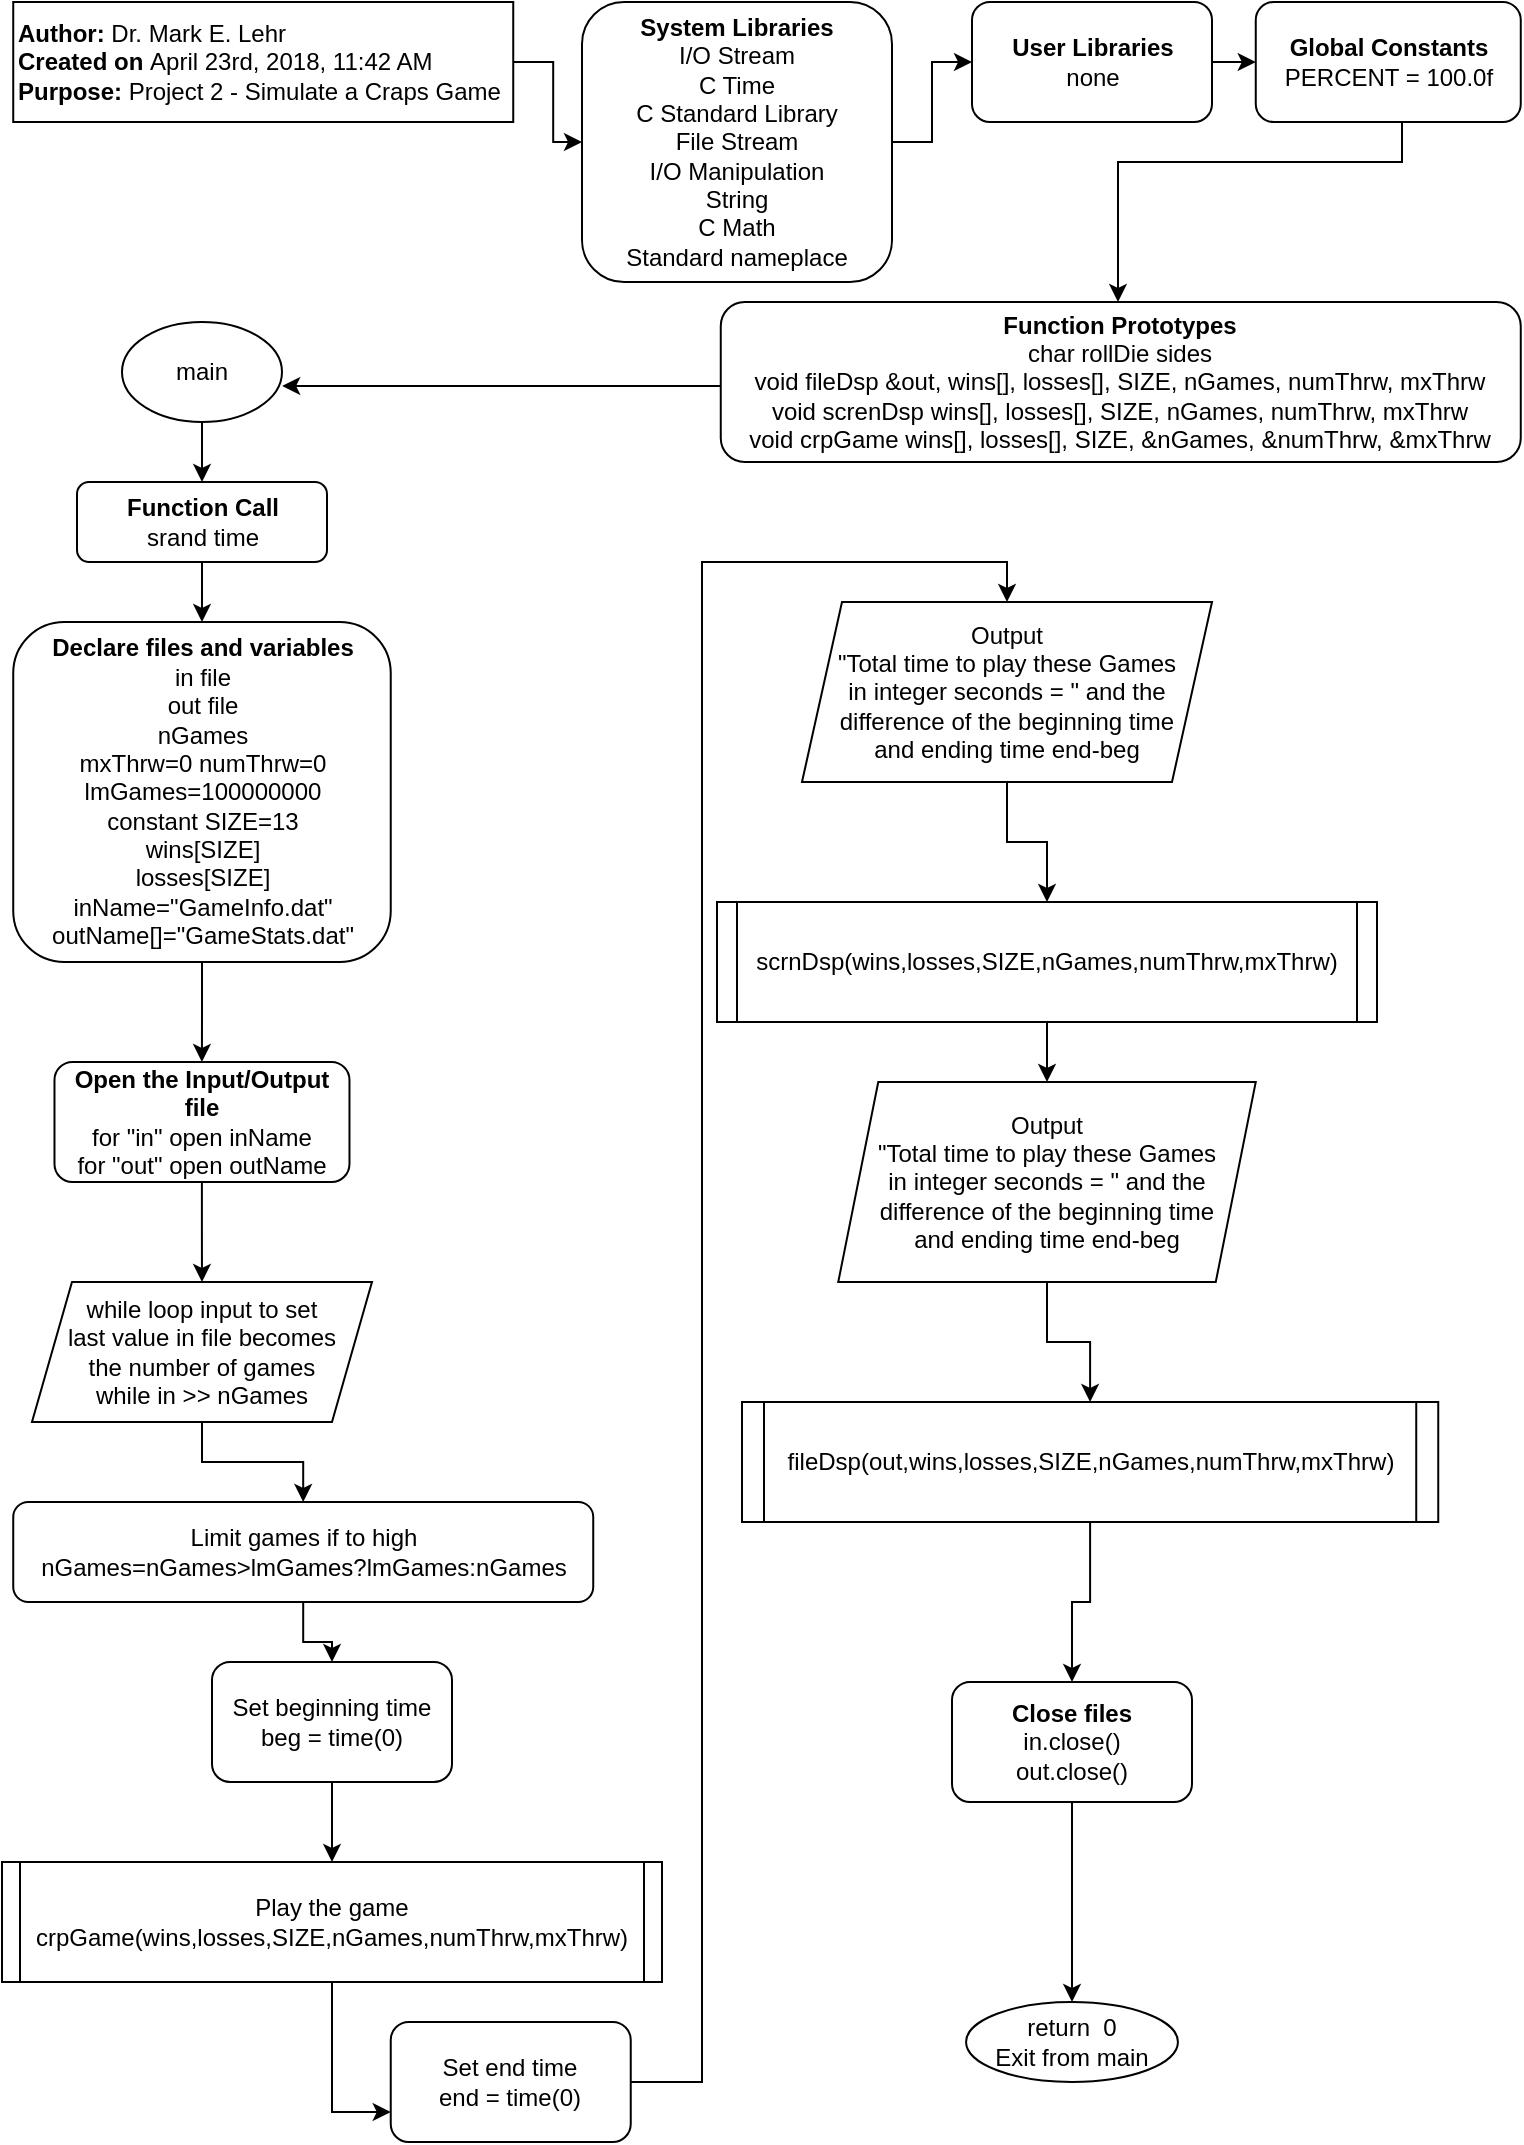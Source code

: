 <mxfile version="13.7.5" type="github" pages="3">
  <diagram id="M1sel4MT3LEBJnrplJ3O" name="Page-1">
    <mxGraphModel dx="2062" dy="1151" grid="1" gridSize="10" guides="1" tooltips="1" connect="1" arrows="1" fold="1" page="1" pageScale="1" pageWidth="850" pageHeight="1100" math="0" shadow="0">
      <root>
        <mxCell id="0" />
        <mxCell id="1" parent="0" />
        <mxCell id="v8QFUyej2RM0iSx28Hla-5" style="edgeStyle=orthogonalEdgeStyle;rounded=0;orthogonalLoop=1;jettySize=auto;html=1;" parent="1" source="v8QFUyej2RM0iSx28Hla-4" target="v8QFUyej2RM0iSx28Hla-6" edge="1">
          <mxGeometry relative="1" as="geometry">
            <mxPoint x="165" y="200" as="targetPoint" />
          </mxGeometry>
        </mxCell>
        <mxCell id="v8QFUyej2RM0iSx28Hla-4" value="&lt;b&gt;Author: &lt;/b&gt;Dr. Mark E. Lehr&lt;div&gt;&lt;b&gt;Created on &lt;/b&gt;April 23rd, 2018, 11:42 AM&lt;br&gt;&lt;/div&gt;&lt;div&gt;&lt;b&gt;Purpose: &lt;/b&gt;Project 2 - Simulate a Craps Game&lt;br&gt;&lt;/div&gt;" style="rounded=0;whiteSpace=wrap;html=1;align=left;" parent="1" vertex="1">
          <mxGeometry x="5.62" y="10" width="250" height="60" as="geometry" />
        </mxCell>
        <mxCell id="v8QFUyej2RM0iSx28Hla-8" style="edgeStyle=orthogonalEdgeStyle;rounded=0;orthogonalLoop=1;jettySize=auto;html=1;" parent="1" source="v8QFUyej2RM0iSx28Hla-6" target="v8QFUyej2RM0iSx28Hla-9" edge="1">
          <mxGeometry relative="1" as="geometry">
            <mxPoint x="165" y="340" as="targetPoint" />
          </mxGeometry>
        </mxCell>
        <mxCell id="v8QFUyej2RM0iSx28Hla-6" value="&lt;div&gt;&lt;b&gt;System Libraries&lt;/b&gt;&lt;/div&gt;&lt;div&gt;I/O Stream&lt;/div&gt;&lt;div&gt;C Time&lt;/div&gt;&lt;div&gt;C Standard Library&lt;/div&gt;&lt;div&gt;File Stream&lt;/div&gt;&lt;div&gt;I/O Manipulation&lt;/div&gt;&lt;div&gt;String&lt;/div&gt;&lt;div&gt;C Math&lt;/div&gt;&lt;div&gt;Standard nameplace&lt;br&gt;&lt;/div&gt;" style="rounded=1;whiteSpace=wrap;html=1;" parent="1" vertex="1">
          <mxGeometry x="290" y="10" width="155" height="140" as="geometry" />
        </mxCell>
        <mxCell id="v8QFUyej2RM0iSx28Hla-10" style="edgeStyle=orthogonalEdgeStyle;rounded=0;orthogonalLoop=1;jettySize=auto;html=1;" parent="1" source="v8QFUyej2RM0iSx28Hla-9" target="v8QFUyej2RM0iSx28Hla-11" edge="1">
          <mxGeometry relative="1" as="geometry">
            <mxPoint x="147.5" y="450" as="targetPoint" />
          </mxGeometry>
        </mxCell>
        <mxCell id="v8QFUyej2RM0iSx28Hla-9" value="&lt;div&gt;&lt;b&gt;User Libraries&lt;/b&gt;&lt;/div&gt;&lt;div&gt;none&lt;br&gt;&lt;b&gt;&lt;/b&gt;&lt;/div&gt;" style="rounded=1;html=1;labelBorderColor=none;verticalAlign=middle;" parent="1" vertex="1">
          <mxGeometry x="485" y="10" width="120" height="60" as="geometry" />
        </mxCell>
        <mxCell id="v8QFUyej2RM0iSx28Hla-12" style="edgeStyle=orthogonalEdgeStyle;rounded=0;orthogonalLoop=1;jettySize=auto;html=1;" parent="1" source="v8QFUyej2RM0iSx28Hla-11" target="v8QFUyej2RM0iSx28Hla-13" edge="1">
          <mxGeometry relative="1" as="geometry">
            <mxPoint x="153.75" y="540" as="targetPoint" />
            <Array as="points">
              <mxPoint x="700" y="90" />
              <mxPoint x="558" y="90" />
            </Array>
          </mxGeometry>
        </mxCell>
        <mxCell id="v8QFUyej2RM0iSx28Hla-11" value="&lt;div&gt;&lt;b&gt;Global Constants&lt;/b&gt;&lt;/div&gt;&lt;div&gt;PERCENT = 100.0f&lt;br&gt;&lt;/div&gt;" style="rounded=1;whiteSpace=wrap;html=1;" parent="1" vertex="1">
          <mxGeometry x="626.88" y="10" width="132.5" height="60" as="geometry" />
        </mxCell>
        <mxCell id="8rNTbypjfVEe8LTCINUh-21" style="edgeStyle=orthogonalEdgeStyle;rounded=0;orthogonalLoop=1;jettySize=auto;html=1;entryX=1.001;entryY=0.64;entryDx=0;entryDy=0;entryPerimeter=0;" parent="1" source="v8QFUyej2RM0iSx28Hla-13" target="v8QFUyej2RM0iSx28Hla-16" edge="1">
          <mxGeometry relative="1" as="geometry">
            <Array as="points">
              <mxPoint x="390" y="202" />
              <mxPoint x="390" y="202" />
            </Array>
          </mxGeometry>
        </mxCell>
        <mxCell id="v8QFUyej2RM0iSx28Hla-13" value="&lt;div&gt;&lt;b&gt;Function Prototypes&lt;/b&gt; &lt;br&gt;&lt;/div&gt;&lt;div&gt;char rollDie sides&lt;/div&gt;&lt;div&gt;void fileDsp &amp;amp;out, wins[], losses[], SIZE, nGames, numThrw, mxThrw&lt;br&gt;&lt;/div&gt;&lt;div&gt;void screnDsp wins[], losses[], SIZE, nGames, numThrw, mxThrw&lt;/div&gt;&lt;div&gt;void crpGame wins[], losses[], SIZE, &amp;amp;nGames, &amp;amp;numThrw, &amp;amp;mxThrw&lt;br&gt;&lt;/div&gt;" style="rounded=1;whiteSpace=wrap;html=1;" parent="1" vertex="1">
          <mxGeometry x="359.38" y="160" width="400" height="80" as="geometry" />
        </mxCell>
        <mxCell id="8rNTbypjfVEe8LTCINUh-27" style="edgeStyle=orthogonalEdgeStyle;rounded=0;orthogonalLoop=1;jettySize=auto;html=1;" parent="1" source="v8QFUyej2RM0iSx28Hla-16" target="v8QFUyej2RM0iSx28Hla-18" edge="1">
          <mxGeometry relative="1" as="geometry" />
        </mxCell>
        <mxCell id="v8QFUyej2RM0iSx28Hla-16" value="main" style="ellipse;whiteSpace=wrap;html=1;" parent="1" vertex="1">
          <mxGeometry x="60" y="170" width="80" height="50" as="geometry" />
        </mxCell>
        <mxCell id="8rNTbypjfVEe8LTCINUh-28" style="edgeStyle=orthogonalEdgeStyle;rounded=0;orthogonalLoop=1;jettySize=auto;html=1;entryX=0.5;entryY=0;entryDx=0;entryDy=0;" parent="1" source="v8QFUyej2RM0iSx28Hla-18" target="8rNTbypjfVEe8LTCINUh-6" edge="1">
          <mxGeometry relative="1" as="geometry" />
        </mxCell>
        <mxCell id="v8QFUyej2RM0iSx28Hla-18" value="&lt;div&gt;&lt;b&gt;Function Call&lt;/b&gt;&lt;/div&gt;&lt;div&gt;srand time &lt;br&gt;&lt;b&gt;&lt;/b&gt;&lt;/div&gt;" style="rounded=1;whiteSpace=wrap;html=1;" parent="1" vertex="1">
          <mxGeometry x="37.5" y="250" width="125" height="40" as="geometry" />
        </mxCell>
        <mxCell id="8rNTbypjfVEe8LTCINUh-8" value="" style="edgeStyle=orthogonalEdgeStyle;rounded=0;orthogonalLoop=1;jettySize=auto;html=1;" parent="1" source="8rNTbypjfVEe8LTCINUh-6" target="8rNTbypjfVEe8LTCINUh-7" edge="1">
          <mxGeometry relative="1" as="geometry" />
        </mxCell>
        <mxCell id="8rNTbypjfVEe8LTCINUh-6" value="&lt;div&gt;&lt;b&gt;Declare files and variables&lt;/b&gt;&lt;/div&gt;&lt;div&gt;in file&lt;/div&gt;&lt;div&gt;out file&lt;/div&gt;&lt;div&gt;nGames&lt;br&gt;&lt;/div&gt;&lt;div&gt;mxThrw=&lt;span class=&quot;pl-c1&quot;&gt;0&lt;/span&gt; numThrw=&lt;span class=&quot;pl-c1&quot;&gt;0&lt;/span&gt; lmGames=&lt;span class=&quot;pl-c1&quot;&gt;100000000&lt;/span&gt;&lt;/div&gt;&lt;div&gt;&lt;span class=&quot;pl-c1&quot;&gt;&lt;/span&gt;constant SIZE=13&lt;/div&gt;&lt;div&gt;wins[SIZE]&lt;/div&gt;&lt;div&gt;losses[SIZE]&lt;br&gt;&lt;/div&gt;&lt;div&gt;inName=&lt;span class=&quot;pl-s&quot;&gt;&lt;span class=&quot;pl-pds&quot;&gt;&quot;&lt;/span&gt;GameInfo.dat&lt;span class=&quot;pl-pds&quot;&gt;&quot;&lt;/span&gt;&lt;/span&gt;&lt;/div&gt;&lt;div&gt;&lt;span class=&quot;pl-s&quot;&gt;&lt;span class=&quot;pl-pds&quot;&gt;outName[]=&lt;span class=&quot;pl-s&quot;&gt;&lt;span class=&quot;pl-pds&quot;&gt;&quot;&lt;/span&gt;GameStats.dat&lt;span class=&quot;pl-pds&quot;&gt;&quot;&lt;/span&gt;&lt;/span&gt;&lt;/span&gt;&lt;/span&gt;&lt;/div&gt;" style="rounded=1;whiteSpace=wrap;html=1;" parent="1" vertex="1">
          <mxGeometry x="5.62" y="320" width="188.75" height="170" as="geometry" />
        </mxCell>
        <mxCell id="8rNTbypjfVEe8LTCINUh-33" style="edgeStyle=orthogonalEdgeStyle;rounded=0;orthogonalLoop=1;jettySize=auto;html=1;entryX=0.5;entryY=0;entryDx=0;entryDy=0;" parent="1" source="8rNTbypjfVEe8LTCINUh-7" target="8rNTbypjfVEe8LTCINUh-11" edge="1">
          <mxGeometry relative="1" as="geometry" />
        </mxCell>
        <mxCell id="8rNTbypjfVEe8LTCINUh-7" value="&lt;div&gt;&lt;b&gt;&lt;span class=&quot;pl-c&quot;&gt;Open the Input/Output file&lt;/span&gt;&lt;br&gt;&lt;/b&gt;&lt;/div&gt;&lt;div&gt;for &quot;in&quot; open inName &lt;br&gt;&lt;/div&gt;&lt;div&gt;for &quot;out&quot; open outName &lt;br&gt;&lt;/div&gt;" style="whiteSpace=wrap;html=1;rounded=1;" parent="1" vertex="1">
          <mxGeometry x="26.24" y="540" width="147.5" height="60" as="geometry" />
        </mxCell>
        <mxCell id="8rNTbypjfVEe8LTCINUh-24" style="edgeStyle=orthogonalEdgeStyle;rounded=0;orthogonalLoop=1;jettySize=auto;html=1;" parent="1" source="8rNTbypjfVEe8LTCINUh-11" target="8rNTbypjfVEe8LTCINUh-14" edge="1">
          <mxGeometry relative="1" as="geometry" />
        </mxCell>
        <mxCell id="8rNTbypjfVEe8LTCINUh-11" value="&lt;div&gt;while loop input to set &lt;br&gt;&lt;/div&gt;&lt;div&gt;&lt;span class=&quot;pl-c&quot;&gt;&lt;span class=&quot;pl-c&quot;&gt;&lt;/span&gt;last value in file becomes &lt;br&gt;&lt;/span&gt;&lt;/div&gt;&lt;div&gt;&lt;span class=&quot;pl-c&quot;&gt;the number of games&lt;/span&gt;&lt;/div&gt;&lt;div&gt;while in &amp;gt;&amp;gt; nGames&lt;br&gt;&lt;/div&gt;" style="shape=parallelogram;perimeter=parallelogramPerimeter;whiteSpace=wrap;html=1;fixedSize=1;" parent="1" vertex="1">
          <mxGeometry x="14.99" y="650" width="170" height="70" as="geometry" />
        </mxCell>
        <mxCell id="8rNTbypjfVEe8LTCINUh-29" style="edgeStyle=orthogonalEdgeStyle;rounded=0;orthogonalLoop=1;jettySize=auto;html=1;" parent="1" source="8rNTbypjfVEe8LTCINUh-14" target="8rNTbypjfVEe8LTCINUh-16" edge="1">
          <mxGeometry relative="1" as="geometry" />
        </mxCell>
        <mxCell id="8rNTbypjfVEe8LTCINUh-14" value="&lt;div&gt;&lt;span class=&quot;pl-c&quot;&gt;&lt;span class=&quot;pl-c&quot;&gt;&lt;/span&gt;Limit games if to high&lt;/span&gt;&lt;/div&gt;&lt;div&gt;&lt;span class=&quot;pl-c&quot;&gt;nGames=nGames&amp;gt;lmGames?lmGames:nGames&lt;/span&gt;&lt;/div&gt;" style="rounded=1;whiteSpace=wrap;html=1;strokeColor=#000000;" parent="1" vertex="1">
          <mxGeometry x="5.62" y="760" width="290" height="50" as="geometry" />
        </mxCell>
        <mxCell id="8rNTbypjfVEe8LTCINUh-31" style="edgeStyle=orthogonalEdgeStyle;rounded=0;orthogonalLoop=1;jettySize=auto;html=1;" parent="1" source="8rNTbypjfVEe8LTCINUh-16" target="8rNTbypjfVEe8LTCINUh-18" edge="1">
          <mxGeometry relative="1" as="geometry" />
        </mxCell>
        <mxCell id="8rNTbypjfVEe8LTCINUh-16" value="&lt;div&gt;Set beginning time&lt;/div&gt;&lt;div&gt;beg = time(0)&lt;br&gt;&lt;/div&gt;" style="rounded=1;whiteSpace=wrap;html=1;" parent="1" vertex="1">
          <mxGeometry x="105" y="840" width="120" height="60" as="geometry" />
        </mxCell>
        <mxCell id="8rNTbypjfVEe8LTCINUh-32" style="edgeStyle=orthogonalEdgeStyle;rounded=0;orthogonalLoop=1;jettySize=auto;html=1;entryX=0;entryY=0.75;entryDx=0;entryDy=0;" parent="1" source="8rNTbypjfVEe8LTCINUh-18" target="8rNTbypjfVEe8LTCINUh-20" edge="1">
          <mxGeometry relative="1" as="geometry" />
        </mxCell>
        <mxCell id="8rNTbypjfVEe8LTCINUh-18" value="&lt;div&gt;Play the game&lt;/div&gt;&lt;div&gt;&lt;span class=&quot;pl-c1&quot;&gt;crpGame&lt;/span&gt;(wins,losses,SIZE,nGames,numThrw,mxThrw)&lt;/div&gt;" style="shape=process;whiteSpace=wrap;html=1;backgroundOutline=1;size=0.028;" parent="1" vertex="1">
          <mxGeometry y="940" width="330" height="60" as="geometry" />
        </mxCell>
        <mxCell id="8rNTbypjfVEe8LTCINUh-34" style="edgeStyle=orthogonalEdgeStyle;rounded=0;orthogonalLoop=1;jettySize=auto;html=1;" parent="1" source="8rNTbypjfVEe8LTCINUh-20" target="8rNTbypjfVEe8LTCINUh-35" edge="1">
          <mxGeometry relative="1" as="geometry">
            <mxPoint x="350" y="290" as="targetPoint" />
            <Array as="points">
              <mxPoint x="350" y="1050" />
              <mxPoint x="350" y="290" />
            </Array>
          </mxGeometry>
        </mxCell>
        <mxCell id="8rNTbypjfVEe8LTCINUh-20" value="&lt;div&gt;Set end time&lt;/div&gt;&lt;div&gt;end = time(0)&lt;br&gt;&lt;/div&gt;" style="rounded=1;whiteSpace=wrap;html=1;" parent="1" vertex="1">
          <mxGeometry x="194.37" y="1020" width="120" height="60" as="geometry" />
        </mxCell>
        <mxCell id="8rNTbypjfVEe8LTCINUh-36" style="edgeStyle=orthogonalEdgeStyle;rounded=0;orthogonalLoop=1;jettySize=auto;html=1;" parent="1" source="8rNTbypjfVEe8LTCINUh-35" target="8rNTbypjfVEe8LTCINUh-37" edge="1">
          <mxGeometry relative="1" as="geometry">
            <mxPoint x="492.5" y="380" as="targetPoint" />
          </mxGeometry>
        </mxCell>
        <mxCell id="8rNTbypjfVEe8LTCINUh-35" value="&lt;div&gt;Output&lt;/div&gt;&lt;div&gt;&lt;span class=&quot;pl-s&quot;&gt;&lt;span class=&quot;pl-pds&quot;&gt;&quot;&lt;/span&gt;Total time to play these Games &lt;br&gt;&lt;/span&gt;&lt;/div&gt;&lt;div&gt;&lt;span class=&quot;pl-s&quot;&gt;in integer seconds = &lt;span class=&quot;pl-pds&quot;&gt;&quot; and the difference of the beginning time &lt;br&gt;&lt;/span&gt;&lt;/span&gt;&lt;/div&gt;&lt;div&gt;&lt;span class=&quot;pl-s&quot;&gt;&lt;span class=&quot;pl-pds&quot;&gt;and ending time end-beg&lt;br&gt;&lt;/span&gt;&lt;/span&gt;&lt;/div&gt;" style="shape=parallelogram;perimeter=parallelogramPerimeter;whiteSpace=wrap;html=1;fixedSize=1;" parent="1" vertex="1">
          <mxGeometry x="400" y="310" width="205" height="90" as="geometry" />
        </mxCell>
        <mxCell id="8rNTbypjfVEe8LTCINUh-38" style="edgeStyle=orthogonalEdgeStyle;rounded=0;orthogonalLoop=1;jettySize=auto;html=1;" parent="1" source="8rNTbypjfVEe8LTCINUh-37" target="8rNTbypjfVEe8LTCINUh-39" edge="1">
          <mxGeometry relative="1" as="geometry">
            <mxPoint x="522.5" y="500" as="targetPoint" />
          </mxGeometry>
        </mxCell>
        <mxCell id="8rNTbypjfVEe8LTCINUh-37" value="&lt;span class=&quot;pl-c1&quot;&gt;scrnDsp&lt;/span&gt;(wins,losses,SIZE,nGames,numThrw,mxThrw)" style="shape=process;whiteSpace=wrap;html=1;backgroundOutline=1;size=0.029;" parent="1" vertex="1">
          <mxGeometry x="357.5" y="460" width="330" height="60" as="geometry" />
        </mxCell>
        <mxCell id="8rNTbypjfVEe8LTCINUh-41" style="edgeStyle=orthogonalEdgeStyle;rounded=0;orthogonalLoop=1;jettySize=auto;html=1;" parent="1" source="8rNTbypjfVEe8LTCINUh-39" target="8rNTbypjfVEe8LTCINUh-40" edge="1">
          <mxGeometry relative="1" as="geometry" />
        </mxCell>
        <mxCell id="8rNTbypjfVEe8LTCINUh-39" value="&lt;div&gt;Output&lt;/div&gt;&lt;div&gt;&lt;span class=&quot;pl-s&quot;&gt;&lt;span class=&quot;pl-pds&quot;&gt;&quot;&lt;/span&gt;Total time to play these Games &lt;br&gt;&lt;/span&gt;&lt;/div&gt;&lt;div&gt;&lt;span class=&quot;pl-s&quot;&gt;in integer seconds = &lt;span class=&quot;pl-pds&quot;&gt;&quot; and the difference of the beginning time &lt;br&gt;&lt;/span&gt;&lt;/span&gt;&lt;/div&gt;&lt;div&gt;&lt;span class=&quot;pl-s&quot;&gt;&lt;span class=&quot;pl-pds&quot;&gt;and ending time end-beg&lt;br&gt;&lt;/span&gt;&lt;/span&gt;&lt;/div&gt;" style="shape=parallelogram;perimeter=parallelogramPerimeter;whiteSpace=wrap;html=1;fixedSize=1;" parent="1" vertex="1">
          <mxGeometry x="418.13" y="550" width="208.75" height="100" as="geometry" />
        </mxCell>
        <mxCell id="8rNTbypjfVEe8LTCINUh-42" style="edgeStyle=orthogonalEdgeStyle;rounded=0;orthogonalLoop=1;jettySize=auto;html=1;" parent="1" source="8rNTbypjfVEe8LTCINUh-40" target="8rNTbypjfVEe8LTCINUh-43" edge="1">
          <mxGeometry relative="1" as="geometry">
            <mxPoint x="544.06" y="700" as="targetPoint" />
          </mxGeometry>
        </mxCell>
        <mxCell id="8rNTbypjfVEe8LTCINUh-40" value="&lt;span class=&quot;pl-c1&quot;&gt;fileDsp&lt;/span&gt;(out,wins,losses,SIZE,nGames,numThrw,mxThrw)" style="shape=process;whiteSpace=wrap;html=1;backgroundOutline=1;strokeColor=#000000;size=0.031;" parent="1" vertex="1">
          <mxGeometry x="370" y="710" width="348.12" height="60" as="geometry" />
        </mxCell>
        <mxCell id="8rNTbypjfVEe8LTCINUh-44" style="edgeStyle=orthogonalEdgeStyle;rounded=0;orthogonalLoop=1;jettySize=auto;html=1;" parent="1" source="8rNTbypjfVEe8LTCINUh-43" target="8rNTbypjfVEe8LTCINUh-45" edge="1">
          <mxGeometry relative="1" as="geometry">
            <mxPoint x="544.06" y="790" as="targetPoint" />
          </mxGeometry>
        </mxCell>
        <mxCell id="8rNTbypjfVEe8LTCINUh-43" value="&lt;div&gt;&lt;b&gt;Close files&lt;/b&gt;&lt;/div&gt;&lt;div&gt;in.close()&lt;/div&gt;&lt;div&gt;out.close()&lt;br&gt;&lt;b&gt;&lt;/b&gt;&lt;/div&gt;" style="rounded=1;whiteSpace=wrap;html=1;" parent="1" vertex="1">
          <mxGeometry x="475.0" y="850" width="120" height="60" as="geometry" />
        </mxCell>
        <mxCell id="8rNTbypjfVEe8LTCINUh-45" value="&lt;div&gt;return&amp;nbsp; 0&lt;/div&gt;&lt;div&gt;Exit from main&lt;br&gt;&lt;/div&gt;" style="ellipse;whiteSpace=wrap;html=1;" parent="1" vertex="1">
          <mxGeometry x="482.03" y="1010" width="105.94" height="40" as="geometry" />
        </mxCell>
      </root>
    </mxGraphModel>
  </diagram>
  <diagram id="_SwWFhrZXB5U1t3H5nqB" name="Page-2">
    <mxGraphModel dx="2062" dy="1151" grid="1" gridSize="10" guides="1" tooltips="1" connect="1" arrows="1" fold="1" page="1" pageScale="1" pageWidth="850" pageHeight="1100" math="0" shadow="0">
      <root>
        <mxCell id="RCFoSuadXLx-yFdT2YMr-0" />
        <mxCell id="RCFoSuadXLx-yFdT2YMr-1" parent="RCFoSuadXLx-yFdT2YMr-0" />
        <mxCell id="v4McWJqvuAOxixcI3Kxj-0" style="edgeStyle=orthogonalEdgeStyle;rounded=0;orthogonalLoop=1;jettySize=auto;html=1;" edge="1" parent="RCFoSuadXLx-yFdT2YMr-1" source="RCFoSuadXLx-yFdT2YMr-3" target="v4McWJqvuAOxixcI3Kxj-1">
          <mxGeometry relative="1" as="geometry">
            <mxPoint x="60" y="110" as="targetPoint" />
          </mxGeometry>
        </mxCell>
        <mxCell id="RCFoSuadXLx-yFdT2YMr-3" value="crpGame" style="ellipse;whiteSpace=wrap;html=1;strokeColor=#000000;" parent="RCFoSuadXLx-yFdT2YMr-1" vertex="1">
          <mxGeometry x="20" y="20" width="80" height="50" as="geometry" />
        </mxCell>
        <mxCell id="v4McWJqvuAOxixcI3Kxj-3" style="edgeStyle=orthogonalEdgeStyle;rounded=0;orthogonalLoop=1;jettySize=auto;html=1;" edge="1" parent="RCFoSuadXLx-yFdT2YMr-1" source="v4McWJqvuAOxixcI3Kxj-1" target="v4McWJqvuAOxixcI3Kxj-4">
          <mxGeometry relative="1" as="geometry">
            <mxPoint x="100" y="240" as="targetPoint" />
          </mxGeometry>
        </mxCell>
        <mxCell id="v4McWJqvuAOxixcI3Kxj-1" value="&lt;div&gt;&lt;b&gt;Declare and Initialize in for loop&lt;/b&gt;&lt;/div&gt;&lt;div&gt;game=1&lt;/div&gt;" style="rounded=1;whiteSpace=wrap;html=1;" vertex="1" parent="RCFoSuadXLx-yFdT2YMr-1">
          <mxGeometry x="10" y="110" width="180" height="50" as="geometry" />
        </mxCell>
        <mxCell id="v4McWJqvuAOxixcI3Kxj-5" style="edgeStyle=orthogonalEdgeStyle;rounded=0;orthogonalLoop=1;jettySize=auto;html=1;" edge="1" parent="RCFoSuadXLx-yFdT2YMr-1" source="v4McWJqvuAOxixcI3Kxj-4" target="v4McWJqvuAOxixcI3Kxj-6">
          <mxGeometry relative="1" as="geometry">
            <mxPoint x="230" y="280" as="targetPoint" />
          </mxGeometry>
        </mxCell>
        <mxCell id="yxltp_pazx4ri9ZAIe2c-61" style="edgeStyle=elbowEdgeStyle;rounded=0;orthogonalLoop=1;jettySize=auto;elbow=vertical;html=1;" edge="1" parent="RCFoSuadXLx-yFdT2YMr-1" source="v4McWJqvuAOxixcI3Kxj-4">
          <mxGeometry relative="1" as="geometry">
            <mxPoint x="100" y="230" as="targetPoint" />
          </mxGeometry>
        </mxCell>
        <mxCell id="yxltp_pazx4ri9ZAIe2c-62" style="edgeStyle=elbowEdgeStyle;rounded=0;orthogonalLoop=1;jettySize=auto;elbow=vertical;html=1;exitX=0.414;exitY=-0.05;exitDx=0;exitDy=0;entryX=0.5;entryY=0;entryDx=0;entryDy=0;exitPerimeter=0;" edge="1" parent="RCFoSuadXLx-yFdT2YMr-1" source="yxltp_pazx4ri9ZAIe2c-58" target="v4McWJqvuAOxixcI3Kxj-4">
          <mxGeometry relative="1" as="geometry">
            <Array as="points">
              <mxPoint x="90" y="210" />
              <mxPoint x="30" y="210" />
              <mxPoint x="20" y="330" />
              <mxPoint x="60" y="420" />
              <mxPoint x="10" y="220" />
            </Array>
          </mxGeometry>
        </mxCell>
        <mxCell id="yxltp_pazx4ri9ZAIe2c-81" style="edgeStyle=orthogonalEdgeStyle;curved=1;rounded=0;orthogonalLoop=1;jettySize=auto;html=1;endArrow=none;endFill=0;" edge="1" parent="RCFoSuadXLx-yFdT2YMr-1" source="v4McWJqvuAOxixcI3Kxj-4" target="yxltp_pazx4ri9ZAIe2c-82">
          <mxGeometry relative="1" as="geometry">
            <mxPoint x="100" y="380" as="targetPoint" />
          </mxGeometry>
        </mxCell>
        <mxCell id="v4McWJqvuAOxixcI3Kxj-4" value="game&amp;lt;=nGames" style="rhombus;whiteSpace=wrap;html=1;" vertex="1" parent="RCFoSuadXLx-yFdT2YMr-1">
          <mxGeometry x="40" y="230" width="120" height="100" as="geometry" />
        </mxCell>
        <mxCell id="v4McWJqvuAOxixcI3Kxj-8" value="" style="edgeStyle=orthogonalEdgeStyle;rounded=0;orthogonalLoop=1;jettySize=auto;html=1;entryX=0;entryY=0.5;entryDx=0;entryDy=0;" edge="1" parent="RCFoSuadXLx-yFdT2YMr-1" source="v4McWJqvuAOxixcI3Kxj-6" target="v4McWJqvuAOxixcI3Kxj-10">
          <mxGeometry relative="1" as="geometry">
            <mxPoint x="470" y="45" as="targetPoint" />
            <Array as="points">
              <mxPoint x="410" y="280" />
              <mxPoint x="410" y="60" />
            </Array>
          </mxGeometry>
        </mxCell>
        <mxCell id="v4McWJqvuAOxixcI3Kxj-6" value="&lt;div&gt;&lt;b&gt;Declare and initialize variables&lt;/b&gt;&lt;/div&gt;&lt;div&gt;gmThrw=1&lt;/div&gt;" style="rounded=1;whiteSpace=wrap;html=1;" vertex="1" parent="RCFoSuadXLx-yFdT2YMr-1">
          <mxGeometry x="190" y="250" width="190" height="60" as="geometry" />
        </mxCell>
        <mxCell id="v4McWJqvuAOxixcI3Kxj-15" value="" style="edgeStyle=orthogonalEdgeStyle;rounded=0;orthogonalLoop=1;jettySize=auto;html=1;" edge="1" parent="RCFoSuadXLx-yFdT2YMr-1" source="v4McWJqvuAOxixcI3Kxj-10" target="v4McWJqvuAOxixcI3Kxj-13">
          <mxGeometry relative="1" as="geometry" />
        </mxCell>
        <mxCell id="v4McWJqvuAOxixcI3Kxj-16" style="edgeStyle=orthogonalEdgeStyle;rounded=0;orthogonalLoop=1;jettySize=auto;html=1;entryX=0.5;entryY=0;entryDx=0;entryDy=0;" edge="1" parent="RCFoSuadXLx-yFdT2YMr-1" source="v4McWJqvuAOxixcI3Kxj-10" target="yxltp_pazx4ri9ZAIe2c-1">
          <mxGeometry relative="1" as="geometry">
            <mxPoint x="700" y="110" as="targetPoint" />
          </mxGeometry>
        </mxCell>
        <mxCell id="v4McWJqvuAOxixcI3Kxj-10" value="sum1 ==7" style="rhombus;whiteSpace=wrap;html=1;strokeColor=#000000;" vertex="1" parent="RCFoSuadXLx-yFdT2YMr-1">
          <mxGeometry x="470" y="20" width="80" height="80" as="geometry" />
        </mxCell>
        <mxCell id="v4McWJqvuAOxixcI3Kxj-17" style="edgeStyle=orthogonalEdgeStyle;rounded=0;orthogonalLoop=1;jettySize=auto;html=1;entryX=0;entryY=0.5;entryDx=0;entryDy=0;" edge="1" parent="RCFoSuadXLx-yFdT2YMr-1" source="v4McWJqvuAOxixcI3Kxj-13" target="yxltp_pazx4ri9ZAIe2c-1">
          <mxGeometry relative="1" as="geometry">
            <mxPoint x="660" y="170" as="targetPoint" />
          </mxGeometry>
        </mxCell>
        <mxCell id="yxltp_pazx4ri9ZAIe2c-3" style="edgeStyle=orthogonalEdgeStyle;rounded=0;orthogonalLoop=1;jettySize=auto;html=1;" edge="1" parent="RCFoSuadXLx-yFdT2YMr-1" source="v4McWJqvuAOxixcI3Kxj-13" target="yxltp_pazx4ri9ZAIe2c-4">
          <mxGeometry relative="1" as="geometry">
            <mxPoint x="510" y="270" as="targetPoint" />
          </mxGeometry>
        </mxCell>
        <mxCell id="v4McWJqvuAOxixcI3Kxj-13" value="sum1==11" style="rhombus;whiteSpace=wrap;html=1;strokeColor=#000000;" vertex="1" parent="RCFoSuadXLx-yFdT2YMr-1">
          <mxGeometry x="470" y="130" width="80" height="80" as="geometry" />
        </mxCell>
        <mxCell id="yxltp_pazx4ri9ZAIe2c-40" style="edgeStyle=orthogonalEdgeStyle;rounded=0;orthogonalLoop=1;jettySize=auto;html=1;entryX=0.5;entryY=0;entryDx=0;entryDy=0;" edge="1" parent="RCFoSuadXLx-yFdT2YMr-1" source="yxltp_pazx4ri9ZAIe2c-1" target="yxltp_pazx4ri9ZAIe2c-43">
          <mxGeometry relative="1" as="geometry">
            <mxPoint x="800" y="330" as="targetPoint" />
            <Array as="points">
              <mxPoint x="770" y="170" />
            </Array>
          </mxGeometry>
        </mxCell>
        <mxCell id="yxltp_pazx4ri9ZAIe2c-1" value="wins[sum1]++" style="rounded=0;whiteSpace=wrap;html=1;strokeColor=#000000;" vertex="1" parent="RCFoSuadXLx-yFdT2YMr-1">
          <mxGeometry x="620" y="140" width="120" height="60" as="geometry" />
        </mxCell>
        <mxCell id="yxltp_pazx4ri9ZAIe2c-5" style="edgeStyle=orthogonalEdgeStyle;rounded=0;orthogonalLoop=1;jettySize=auto;html=1;" edge="1" parent="RCFoSuadXLx-yFdT2YMr-1" source="yxltp_pazx4ri9ZAIe2c-4" target="yxltp_pazx4ri9ZAIe2c-6">
          <mxGeometry relative="1" as="geometry">
            <mxPoint x="510" y="380" as="targetPoint" />
          </mxGeometry>
        </mxCell>
        <mxCell id="yxltp_pazx4ri9ZAIe2c-12" style="edgeStyle=orthogonalEdgeStyle;rounded=0;orthogonalLoop=1;jettySize=auto;html=1;entryX=0.5;entryY=0;entryDx=0;entryDy=0;" edge="1" parent="RCFoSuadXLx-yFdT2YMr-1" source="yxltp_pazx4ri9ZAIe2c-4" target="yxltp_pazx4ri9ZAIe2c-10">
          <mxGeometry relative="1" as="geometry" />
        </mxCell>
        <mxCell id="yxltp_pazx4ri9ZAIe2c-4" value="sum1==2" style="rhombus;whiteSpace=wrap;html=1;" vertex="1" parent="RCFoSuadXLx-yFdT2YMr-1">
          <mxGeometry x="470" y="230" width="80" height="80" as="geometry" />
        </mxCell>
        <mxCell id="yxltp_pazx4ri9ZAIe2c-7" style="edgeStyle=orthogonalEdgeStyle;rounded=0;orthogonalLoop=1;jettySize=auto;html=1;" edge="1" parent="RCFoSuadXLx-yFdT2YMr-1" source="yxltp_pazx4ri9ZAIe2c-6" target="yxltp_pazx4ri9ZAIe2c-8">
          <mxGeometry relative="1" as="geometry">
            <mxPoint x="510" y="460" as="targetPoint" />
          </mxGeometry>
        </mxCell>
        <mxCell id="yxltp_pazx4ri9ZAIe2c-11" style="edgeStyle=orthogonalEdgeStyle;rounded=0;orthogonalLoop=1;jettySize=auto;html=1;" edge="1" parent="RCFoSuadXLx-yFdT2YMr-1" source="yxltp_pazx4ri9ZAIe2c-6" target="yxltp_pazx4ri9ZAIe2c-10">
          <mxGeometry relative="1" as="geometry" />
        </mxCell>
        <mxCell id="yxltp_pazx4ri9ZAIe2c-6" value="sum1==3" style="rhombus;whiteSpace=wrap;html=1;" vertex="1" parent="RCFoSuadXLx-yFdT2YMr-1">
          <mxGeometry x="470" y="340" width="80" height="80" as="geometry" />
        </mxCell>
        <mxCell id="yxltp_pazx4ri9ZAIe2c-9" style="edgeStyle=orthogonalEdgeStyle;rounded=0;orthogonalLoop=1;jettySize=auto;html=1;" edge="1" parent="RCFoSuadXLx-yFdT2YMr-1" source="yxltp_pazx4ri9ZAIe2c-8" target="yxltp_pazx4ri9ZAIe2c-10">
          <mxGeometry relative="1" as="geometry">
            <mxPoint x="640" y="490" as="targetPoint" />
          </mxGeometry>
        </mxCell>
        <mxCell id="yxltp_pazx4ri9ZAIe2c-13" style="edgeStyle=orthogonalEdgeStyle;rounded=0;orthogonalLoop=1;jettySize=auto;html=1;" edge="1" parent="RCFoSuadXLx-yFdT2YMr-1" source="yxltp_pazx4ri9ZAIe2c-8" target="yxltp_pazx4ri9ZAIe2c-14">
          <mxGeometry relative="1" as="geometry">
            <mxPoint x="320" y="360" as="targetPoint" />
            <Array as="points">
              <mxPoint x="460" y="530" />
              <mxPoint x="460" y="370" />
            </Array>
          </mxGeometry>
        </mxCell>
        <mxCell id="yxltp_pazx4ri9ZAIe2c-8" value="sum1==12" style="rhombus;whiteSpace=wrap;html=1;" vertex="1" parent="RCFoSuadXLx-yFdT2YMr-1">
          <mxGeometry x="470" y="450" width="80" height="80" as="geometry" />
        </mxCell>
        <mxCell id="yxltp_pazx4ri9ZAIe2c-44" style="edgeStyle=orthogonalEdgeStyle;rounded=0;orthogonalLoop=1;jettySize=auto;html=1;" edge="1" parent="RCFoSuadXLx-yFdT2YMr-1" source="yxltp_pazx4ri9ZAIe2c-10" target="yxltp_pazx4ri9ZAIe2c-43">
          <mxGeometry relative="1" as="geometry">
            <Array as="points">
              <mxPoint x="770" y="380" />
            </Array>
          </mxGeometry>
        </mxCell>
        <mxCell id="yxltp_pazx4ri9ZAIe2c-10" value="losses[sum1]++" style="rounded=0;whiteSpace=wrap;html=1;" vertex="1" parent="RCFoSuadXLx-yFdT2YMr-1">
          <mxGeometry x="620" y="350" width="120" height="60" as="geometry" />
        </mxCell>
        <mxCell id="yxltp_pazx4ri9ZAIe2c-15" style="edgeStyle=orthogonalEdgeStyle;rounded=0;orthogonalLoop=1;jettySize=auto;html=1;" edge="1" parent="RCFoSuadXLx-yFdT2YMr-1" source="yxltp_pazx4ri9ZAIe2c-14" target="yxltp_pazx4ri9ZAIe2c-16">
          <mxGeometry relative="1" as="geometry">
            <mxPoint x="290" y="430" as="targetPoint" />
          </mxGeometry>
        </mxCell>
        <mxCell id="yxltp_pazx4ri9ZAIe2c-14" value="&lt;div&gt;&lt;b&gt;Declare and Initialize out of loop&lt;/b&gt;&lt;/div&gt;&lt;div&gt;thrwAgn=true&lt;br&gt;&lt;/div&gt;" style="rounded=1;whiteSpace=wrap;html=1;" vertex="1" parent="RCFoSuadXLx-yFdT2YMr-1">
          <mxGeometry x="160" y="320" width="120" height="60" as="geometry" />
        </mxCell>
        <mxCell id="yxltp_pazx4ri9ZAIe2c-20" style="edgeStyle=orthogonalEdgeStyle;rounded=0;orthogonalLoop=1;jettySize=auto;html=1;entryX=0.5;entryY=0;entryDx=0;entryDy=0;" edge="1" parent="RCFoSuadXLx-yFdT2YMr-1" source="yxltp_pazx4ri9ZAIe2c-16" target="yxltp_pazx4ri9ZAIe2c-19">
          <mxGeometry relative="1" as="geometry" />
        </mxCell>
        <mxCell id="yxltp_pazx4ri9ZAIe2c-16" value="&lt;div&gt;&lt;b&gt;Declare and Initialize&lt;/b&gt; &lt;br&gt;&lt;/div&gt;&lt;div&gt;sum2=rollDie(6)&lt;br&gt;&lt;/div&gt;" style="rounded=1;whiteSpace=wrap;html=1;arcSize=18;" vertex="1" parent="RCFoSuadXLx-yFdT2YMr-1">
          <mxGeometry x="160" y="410" width="120" height="60" as="geometry" />
        </mxCell>
        <mxCell id="yxltp_pazx4ri9ZAIe2c-22" value="" style="edgeStyle=orthogonalEdgeStyle;rounded=0;orthogonalLoop=1;jettySize=auto;html=1;" edge="1" parent="RCFoSuadXLx-yFdT2YMr-1" source="yxltp_pazx4ri9ZAIe2c-19" target="yxltp_pazx4ri9ZAIe2c-21">
          <mxGeometry relative="1" as="geometry" />
        </mxCell>
        <mxCell id="yxltp_pazx4ri9ZAIe2c-19" value="&lt;div&gt;gmThrw++&lt;br&gt;&lt;/div&gt;" style="rounded=0;whiteSpace=wrap;html=1;strokeColor=#000000;" vertex="1" parent="RCFoSuadXLx-yFdT2YMr-1">
          <mxGeometry x="230" y="510" width="90" height="30" as="geometry" />
        </mxCell>
        <mxCell id="yxltp_pazx4ri9ZAIe2c-23" style="edgeStyle=orthogonalEdgeStyle;rounded=0;orthogonalLoop=1;jettySize=auto;html=1;" edge="1" parent="RCFoSuadXLx-yFdT2YMr-1" source="yxltp_pazx4ri9ZAIe2c-21" target="yxltp_pazx4ri9ZAIe2c-24">
          <mxGeometry relative="1" as="geometry">
            <mxPoint x="410" y="640" as="targetPoint" />
          </mxGeometry>
        </mxCell>
        <mxCell id="yxltp_pazx4ri9ZAIe2c-26" value="" style="edgeStyle=orthogonalEdgeStyle;rounded=0;orthogonalLoop=1;jettySize=auto;html=1;" edge="1" parent="RCFoSuadXLx-yFdT2YMr-1" source="yxltp_pazx4ri9ZAIe2c-21" target="yxltp_pazx4ri9ZAIe2c-25">
          <mxGeometry relative="1" as="geometry" />
        </mxCell>
        <mxCell id="yxltp_pazx4ri9ZAIe2c-21" value="sum2==7" style="rhombus;whiteSpace=wrap;html=1;rounded=0;" vertex="1" parent="RCFoSuadXLx-yFdT2YMr-1">
          <mxGeometry x="250" y="600" width="80" height="80" as="geometry" />
        </mxCell>
        <mxCell id="yxltp_pazx4ri9ZAIe2c-37" style="edgeStyle=none;rounded=0;orthogonalLoop=1;jettySize=auto;html=1;" edge="1" parent="RCFoSuadXLx-yFdT2YMr-1" source="yxltp_pazx4ri9ZAIe2c-24" target="yxltp_pazx4ri9ZAIe2c-34">
          <mxGeometry relative="1" as="geometry">
            <Array as="points">
              <mxPoint x="530" y="664" />
            </Array>
          </mxGeometry>
        </mxCell>
        <mxCell id="yxltp_pazx4ri9ZAIe2c-24" value="&lt;div&gt;losses[sum1]++&lt;/div&gt;&lt;div&gt;thrwAgn=false&lt;br&gt;&lt;/div&gt;" style="rounded=0;whiteSpace=wrap;html=1;" vertex="1" parent="RCFoSuadXLx-yFdT2YMr-1">
          <mxGeometry x="365" y="610" width="115" height="60" as="geometry" />
        </mxCell>
        <mxCell id="yxltp_pazx4ri9ZAIe2c-27" style="edgeStyle=orthogonalEdgeStyle;rounded=0;orthogonalLoop=1;jettySize=auto;html=1;" edge="1" parent="RCFoSuadXLx-yFdT2YMr-1" source="yxltp_pazx4ri9ZAIe2c-25" target="yxltp_pazx4ri9ZAIe2c-28">
          <mxGeometry relative="1" as="geometry">
            <mxPoint x="380" y="750" as="targetPoint" />
          </mxGeometry>
        </mxCell>
        <mxCell id="yxltp_pazx4ri9ZAIe2c-31" style="edgeStyle=orthogonalEdgeStyle;rounded=0;orthogonalLoop=1;jettySize=auto;html=1;entryX=0.5;entryY=1;entryDx=0;entryDy=0;" edge="1" parent="RCFoSuadXLx-yFdT2YMr-1" source="yxltp_pazx4ri9ZAIe2c-25" target="yxltp_pazx4ri9ZAIe2c-34">
          <mxGeometry relative="1" as="geometry">
            <mxPoint x="540" y="820" as="targetPoint" />
            <Array as="points">
              <mxPoint x="290" y="820" />
              <mxPoint x="580" y="820" />
            </Array>
          </mxGeometry>
        </mxCell>
        <mxCell id="yxltp_pazx4ri9ZAIe2c-25" value="sum1==sum2" style="rhombus;whiteSpace=wrap;html=1;rounded=0;" vertex="1" parent="RCFoSuadXLx-yFdT2YMr-1">
          <mxGeometry x="240" y="710" width="100" height="80" as="geometry" />
        </mxCell>
        <mxCell id="yxltp_pazx4ri9ZAIe2c-36" style="edgeStyle=none;rounded=0;orthogonalLoop=1;jettySize=auto;html=1;entryX=0;entryY=0.5;entryDx=0;entryDy=0;" edge="1" parent="RCFoSuadXLx-yFdT2YMr-1" source="yxltp_pazx4ri9ZAIe2c-28" target="yxltp_pazx4ri9ZAIe2c-34">
          <mxGeometry relative="1" as="geometry" />
        </mxCell>
        <mxCell id="yxltp_pazx4ri9ZAIe2c-28" value="&lt;div&gt;wins[sum1]++&lt;/div&gt;&lt;div&gt;thrwAgn=false&lt;br&gt;&lt;/div&gt;" style="rounded=0;whiteSpace=wrap;html=1;" vertex="1" parent="RCFoSuadXLx-yFdT2YMr-1">
          <mxGeometry x="380" y="720" width="120" height="60" as="geometry" />
        </mxCell>
        <mxCell id="yxltp_pazx4ri9ZAIe2c-39" style="edgeStyle=orthogonalEdgeStyle;rounded=0;orthogonalLoop=1;jettySize=auto;html=1;exitX=0.5;exitY=0;exitDx=0;exitDy=0;entryX=0.5;entryY=0;entryDx=0;entryDy=0;curved=1;" edge="1" parent="RCFoSuadXLx-yFdT2YMr-1" source="yxltp_pazx4ri9ZAIe2c-34" target="yxltp_pazx4ri9ZAIe2c-16">
          <mxGeometry relative="1" as="geometry">
            <mxPoint x="280" y="400" as="targetPoint" />
            <Array as="points">
              <mxPoint x="580" y="580" />
              <mxPoint x="390" y="580" />
              <mxPoint x="390" y="390" />
              <mxPoint x="220" y="390" />
            </Array>
          </mxGeometry>
        </mxCell>
        <mxCell id="yxltp_pazx4ri9ZAIe2c-53" style="edgeStyle=orthogonalEdgeStyle;rounded=0;orthogonalLoop=1;jettySize=auto;html=1;entryX=0;entryY=0.5;entryDx=0;entryDy=0;" edge="1" parent="RCFoSuadXLx-yFdT2YMr-1" source="yxltp_pazx4ri9ZAIe2c-34" target="yxltp_pazx4ri9ZAIe2c-43">
          <mxGeometry relative="1" as="geometry">
            <Array as="points">
              <mxPoint x="670" y="680" />
              <mxPoint x="670" y="550" />
            </Array>
          </mxGeometry>
        </mxCell>
        <mxCell id="yxltp_pazx4ri9ZAIe2c-34" value="thrwAgn" style="rhombus;whiteSpace=wrap;html=1;strokeColor=#000000;" vertex="1" parent="RCFoSuadXLx-yFdT2YMr-1">
          <mxGeometry x="530" y="660" width="100" height="90" as="geometry" />
        </mxCell>
        <mxCell id="yxltp_pazx4ri9ZAIe2c-49" style="edgeStyle=orthogonalEdgeStyle;rounded=0;orthogonalLoop=1;jettySize=auto;html=1;" edge="1" parent="RCFoSuadXLx-yFdT2YMr-1" source="yxltp_pazx4ri9ZAIe2c-43" target="yxltp_pazx4ri9ZAIe2c-50">
          <mxGeometry relative="1" as="geometry">
            <mxPoint x="770" y="700" as="targetPoint" />
            <Array as="points">
              <mxPoint x="770" y="640" />
              <mxPoint x="690" y="640" />
            </Array>
          </mxGeometry>
        </mxCell>
        <mxCell id="yxltp_pazx4ri9ZAIe2c-43" value="&lt;div&gt;Track total throws and max throws&lt;/div&gt;&lt;div&gt;numThrw+=gmThrw&lt;br&gt;&lt;/div&gt;" style="rounded=0;whiteSpace=wrap;html=1;strokeColor=#000000;" vertex="1" parent="RCFoSuadXLx-yFdT2YMr-1">
          <mxGeometry x="700" y="520" width="120" height="60" as="geometry" />
        </mxCell>
        <mxCell id="yxltp_pazx4ri9ZAIe2c-45" value="for-loop" style="text;html=1;align=center;verticalAlign=middle;resizable=0;points=[];autosize=1;" vertex="1" parent="RCFoSuadXLx-yFdT2YMr-1">
          <mxGeometry x="100" y="190" width="60" height="20" as="geometry" />
        </mxCell>
        <mxCell id="yxltp_pazx4ri9ZAIe2c-46" value="switch" style="text;html=1;align=center;verticalAlign=middle;resizable=0;points=[];autosize=1;" vertex="1" parent="RCFoSuadXLx-yFdT2YMr-1">
          <mxGeometry x="415" y="70" width="50" height="20" as="geometry" />
        </mxCell>
        <mxCell id="yxltp_pazx4ri9ZAIe2c-47" value="&lt;div&gt;do-while&lt;/div&gt;&lt;div&gt;loop&lt;br&gt;&lt;/div&gt;" style="text;html=1;align=center;verticalAlign=middle;resizable=0;points=[];autosize=1;" vertex="1" parent="RCFoSuadXLx-yFdT2YMr-1">
          <mxGeometry x="365" y="380" width="60" height="30" as="geometry" />
        </mxCell>
        <mxCell id="yxltp_pazx4ri9ZAIe2c-48" value="dependent if-else-if" style="text;html=1;align=center;verticalAlign=middle;resizable=0;points=[];autosize=1;" vertex="1" parent="RCFoSuadXLx-yFdT2YMr-1">
          <mxGeometry x="310" y="690" width="120" height="20" as="geometry" />
        </mxCell>
        <mxCell id="yxltp_pazx4ri9ZAIe2c-51" style="edgeStyle=orthogonalEdgeStyle;rounded=0;orthogonalLoop=1;jettySize=auto;html=1;" edge="1" parent="RCFoSuadXLx-yFdT2YMr-1" source="yxltp_pazx4ri9ZAIe2c-50" target="yxltp_pazx4ri9ZAIe2c-52">
          <mxGeometry relative="1" as="geometry">
            <mxPoint x="760" y="760" as="targetPoint" />
            <Array as="points">
              <mxPoint x="760" y="720" />
            </Array>
          </mxGeometry>
        </mxCell>
        <mxCell id="yxltp_pazx4ri9ZAIe2c-71" style="edgeStyle=orthogonalEdgeStyle;curved=1;rounded=0;orthogonalLoop=1;jettySize=auto;html=1;" edge="1" parent="RCFoSuadXLx-yFdT2YMr-1" source="yxltp_pazx4ri9ZAIe2c-50" target="yxltp_pazx4ri9ZAIe2c-58">
          <mxGeometry relative="1" as="geometry">
            <Array as="points">
              <mxPoint x="690" y="890" />
              <mxPoint x="840" y="890" />
              <mxPoint x="840" y="10" />
              <mxPoint x="315" y="10" />
            </Array>
          </mxGeometry>
        </mxCell>
        <mxCell id="yxltp_pazx4ri9ZAIe2c-50" value="mxThrw&amp;lt;gmThrw" style="rhombus;whiteSpace=wrap;html=1;" vertex="1" parent="RCFoSuadXLx-yFdT2YMr-1">
          <mxGeometry x="630" y="680" width="120" height="80" as="geometry" />
        </mxCell>
        <mxCell id="yxltp_pazx4ri9ZAIe2c-76" style="edgeStyle=orthogonalEdgeStyle;curved=1;rounded=0;orthogonalLoop=1;jettySize=auto;html=1;shape=link;strokeColor=none;" edge="1" parent="RCFoSuadXLx-yFdT2YMr-1" source="yxltp_pazx4ri9ZAIe2c-52">
          <mxGeometry relative="1" as="geometry">
            <mxPoint x="840" y="480" as="targetPoint" />
          </mxGeometry>
        </mxCell>
        <mxCell id="yxltp_pazx4ri9ZAIe2c-78" style="edgeStyle=orthogonalEdgeStyle;curved=1;rounded=0;orthogonalLoop=1;jettySize=auto;html=1;endArrow=none;endFill=0;" edge="1" parent="RCFoSuadXLx-yFdT2YMr-1" source="yxltp_pazx4ri9ZAIe2c-52">
          <mxGeometry relative="1" as="geometry">
            <mxPoint x="820" y="779" as="targetPoint" />
          </mxGeometry>
        </mxCell>
        <mxCell id="yxltp_pazx4ri9ZAIe2c-52" value="mx&quot;Thrw=gmThrw" style="rounded=0;whiteSpace=wrap;html=1;" vertex="1" parent="RCFoSuadXLx-yFdT2YMr-1">
          <mxGeometry x="700" y="760" width="100" height="37.5" as="geometry" />
        </mxCell>
        <mxCell id="yxltp_pazx4ri9ZAIe2c-55" value="true" style="text;html=1;align=center;verticalAlign=middle;resizable=0;points=[];autosize=1;" vertex="1" parent="RCFoSuadXLx-yFdT2YMr-1">
          <mxGeometry x="520" y="560" width="40" height="20" as="geometry" />
        </mxCell>
        <mxCell id="yxltp_pazx4ri9ZAIe2c-56" value="false" style="text;html=1;align=center;verticalAlign=middle;resizable=0;points=[];autosize=1;" vertex="1" parent="RCFoSuadXLx-yFdT2YMr-1">
          <mxGeometry x="620" y="660" width="40" height="20" as="geometry" />
        </mxCell>
        <mxCell id="yxltp_pazx4ri9ZAIe2c-58" value="game++" style="rounded=0;whiteSpace=wrap;html=1;" vertex="1" parent="RCFoSuadXLx-yFdT2YMr-1">
          <mxGeometry x="280" y="140" width="70" height="20" as="geometry" />
        </mxCell>
        <mxCell id="yxltp_pazx4ri9ZAIe2c-79" value="true" style="text;html=1;align=center;verticalAlign=middle;resizable=0;points=[];autosize=1;" vertex="1" parent="RCFoSuadXLx-yFdT2YMr-1">
          <mxGeometry x="150" y="250" width="40" height="20" as="geometry" />
        </mxCell>
        <mxCell id="yxltp_pazx4ri9ZAIe2c-80" value="false" style="text;html=1;align=center;verticalAlign=middle;resizable=0;points=[];autosize=1;" vertex="1" parent="RCFoSuadXLx-yFdT2YMr-1">
          <mxGeometry x="60" y="360" width="40" height="20" as="geometry" />
        </mxCell>
        <mxCell id="yxltp_pazx4ri9ZAIe2c-82" value="exit crpGame" style="ellipse;whiteSpace=wrap;html=1;" vertex="1" parent="RCFoSuadXLx-yFdT2YMr-1">
          <mxGeometry x="60" y="430" width="80" height="40" as="geometry" />
        </mxCell>
        <mxCell id="Ogoo-CEAAi4yZudZEEi2-1" style="edgeStyle=orthogonalEdgeStyle;rounded=0;orthogonalLoop=1;jettySize=auto;html=1;endArrow=classic;endFill=1;" edge="1" parent="RCFoSuadXLx-yFdT2YMr-1" source="Ogoo-CEAAi4yZudZEEi2-0" target="Ogoo-CEAAi4yZudZEEi2-2">
          <mxGeometry relative="1" as="geometry">
            <mxPoint x="90" y="720" as="targetPoint" />
          </mxGeometry>
        </mxCell>
        <mxCell id="Ogoo-CEAAi4yZudZEEi2-0" value="rollDie" style="ellipse;whiteSpace=wrap;html=1;strokeColor=#000000;" vertex="1" parent="RCFoSuadXLx-yFdT2YMr-1">
          <mxGeometry x="50" y="965" width="80" height="50" as="geometry" />
        </mxCell>
        <mxCell id="Ogoo-CEAAi4yZudZEEi2-7" style="edgeStyle=orthogonalEdgeStyle;rounded=0;orthogonalLoop=1;jettySize=auto;html=1;endArrow=classic;endFill=1;" edge="1" parent="RCFoSuadXLx-yFdT2YMr-1" source="Ogoo-CEAAi4yZudZEEi2-2" target="Ogoo-CEAAi4yZudZEEi2-8">
          <mxGeometry relative="1" as="geometry">
            <mxPoint x="410" y="980" as="targetPoint" />
          </mxGeometry>
        </mxCell>
        <mxCell id="Ogoo-CEAAi4yZudZEEi2-2" value="&lt;div&gt;&lt;b&gt;Declare and Initialize variables&lt;/b&gt;&lt;/div&gt;&lt;div&gt;die1=rand()%sides+1;&lt;/div&gt;&lt;div&gt;die2=rand()%sides+1&lt;/div&gt;&lt;div&gt;sum1=die1+die2&lt;/div&gt;" style="rounded=1;whiteSpace=wrap;html=1;" vertex="1" parent="RCFoSuadXLx-yFdT2YMr-1">
          <mxGeometry x="200" y="950" width="170" height="80" as="geometry" />
        </mxCell>
        <mxCell id="Ogoo-CEAAi4yZudZEEi2-8" value="&lt;div&gt;return sum1&lt;/div&gt;&lt;div&gt;Exit rollDie&lt;br&gt;&lt;/div&gt;" style="ellipse;whiteSpace=wrap;html=1;" vertex="1" parent="RCFoSuadXLx-yFdT2YMr-1">
          <mxGeometry x="440" y="960" width="95" height="60" as="geometry" />
        </mxCell>
      </root>
    </mxGraphModel>
  </diagram>
  <diagram id="SHeUAGvokuMqXJxs_VT6" name="Page-3">
    <mxGraphModel dx="2062" dy="1151" grid="1" gridSize="10" guides="1" tooltips="1" connect="1" arrows="1" fold="1" page="1" pageScale="1" pageWidth="850" pageHeight="1100" math="0" shadow="0">
      <root>
        <mxCell id="eLElN08Gt6CVWHk8DwPY-0" />
        <mxCell id="eLElN08Gt6CVWHk8DwPY-1" parent="eLElN08Gt6CVWHk8DwPY-0" />
        <mxCell id="eLElN08Gt6CVWHk8DwPY-3" style="edgeStyle=elbowEdgeStyle;rounded=0;orthogonalLoop=1;jettySize=auto;html=1;endArrow=classic;endFill=1;" edge="1" parent="eLElN08Gt6CVWHk8DwPY-1" source="eLElN08Gt6CVWHk8DwPY-2" target="eLElN08Gt6CVWHk8DwPY-4">
          <mxGeometry relative="1" as="geometry">
            <mxPoint x="65" y="130" as="targetPoint" />
          </mxGeometry>
        </mxCell>
        <mxCell id="eLElN08Gt6CVWHk8DwPY-2" value="fileDsp" style="ellipse;whiteSpace=wrap;html=1;strokeColor=#000000;" vertex="1" parent="eLElN08Gt6CVWHk8DwPY-1">
          <mxGeometry x="20" y="20" width="90" height="40" as="geometry" />
        </mxCell>
        <mxCell id="eLElN08Gt6CVWHk8DwPY-5" style="edgeStyle=elbowEdgeStyle;rounded=0;orthogonalLoop=1;jettySize=auto;html=1;endArrow=classic;endFill=1;" edge="1" parent="eLElN08Gt6CVWHk8DwPY-1" source="eLElN08Gt6CVWHk8DwPY-4" target="eLElN08Gt6CVWHk8DwPY-6">
          <mxGeometry relative="1" as="geometry">
            <mxPoint x="142.5" y="220" as="targetPoint" />
            <Array as="points">
              <mxPoint x="400" y="130" />
            </Array>
          </mxGeometry>
        </mxCell>
        <mxCell id="eLElN08Gt6CVWHk8DwPY-4" value="&lt;div&gt;&lt;b&gt;Output&lt;/b&gt;&lt;/div&gt;&lt;div&gt;set precision 2&lt;/div&gt;&lt;div&gt;&lt;span class=&quot;pl-s&quot;&gt;&lt;span class=&quot;pl-pds&quot;&gt;&quot;&lt;/span&gt;Total number of Games = &lt;span class=&quot;pl-pds&quot;&gt;&quot;&lt;/span&gt;&lt;/span&gt; nGames&lt;br&gt;&lt;/div&gt;&lt;span class=&quot;pl-s&quot;&gt;&lt;span class=&quot;pl-pds&quot;&gt;&quot;&lt;/span&gt;Roll     Wins     Losses&lt;span class=&quot;pl-pds&quot;&gt;&quot;&lt;/span&gt;&lt;/span&gt;" style="shape=parallelogram;perimeter=parallelogramPerimeter;whiteSpace=wrap;html=1;fixedSize=1;" vertex="1" parent="eLElN08Gt6CVWHk8DwPY-1">
          <mxGeometry x="5" y="100" width="275" height="70" as="geometry" />
        </mxCell>
        <mxCell id="epnVOQ6L5Z3YyfNH_Ltv-14" style="edgeStyle=elbowEdgeStyle;rounded=0;orthogonalLoop=1;jettySize=auto;html=1;entryX=0;entryY=0.5;entryDx=0;entryDy=0;endArrow=classic;endFill=1;" edge="1" parent="eLElN08Gt6CVWHk8DwPY-1" source="eLElN08Gt6CVWHk8DwPY-6" target="493ZssFs7PdAcdGXj0m9-0">
          <mxGeometry relative="1" as="geometry" />
        </mxCell>
        <mxCell id="eLElN08Gt6CVWHk8DwPY-6" value="&lt;div&gt;&lt;b&gt;Declare and Initialize variable out of loop&lt;/b&gt;&lt;/div&gt;&lt;div&gt;&lt;span class=&quot;pl-smi&quot;&gt;sWins&lt;/span&gt;=&lt;span class=&quot;pl-c1&quot;&gt;0&lt;/span&gt; &lt;br&gt;&lt;/div&gt;&lt;div&gt;&lt;span class=&quot;pl-smi&quot;&gt;sLosses&lt;/span&gt;=&lt;span class=&quot;pl-c1&quot;&gt;0&lt;/span&gt;&lt;/div&gt;" style="rounded=1;whiteSpace=wrap;html=1;" vertex="1" parent="eLElN08Gt6CVWHk8DwPY-1">
          <mxGeometry x="410" y="90" width="133.5" height="69" as="geometry" />
        </mxCell>
        <mxCell id="epnVOQ6L5Z3YyfNH_Ltv-15" style="edgeStyle=orthogonalEdgeStyle;rounded=0;orthogonalLoop=1;jettySize=auto;html=1;entryX=0.5;entryY=0;entryDx=0;entryDy=0;endArrow=classic;endFill=1;exitX=0.5;exitY=1;exitDx=0;exitDy=0;" edge="1" parent="eLElN08Gt6CVWHk8DwPY-1" source="493ZssFs7PdAcdGXj0m9-0" target="493ZssFs7PdAcdGXj0m9-2">
          <mxGeometry relative="1" as="geometry">
            <Array as="points">
              <mxPoint x="730" y="220" />
              <mxPoint x="80" y="220" />
            </Array>
          </mxGeometry>
        </mxCell>
        <mxCell id="493ZssFs7PdAcdGXj0m9-0" value="&lt;div&gt;&lt;b&gt;Declare and Initialize variable inside loop&lt;/b&gt;&lt;/div&gt;&lt;div&gt;sum=2&lt;br&gt;&lt;/div&gt;" style="rounded=1;whiteSpace=wrap;html=1;strokeColor=#000000;" vertex="1" parent="eLElN08Gt6CVWHk8DwPY-1">
          <mxGeometry x="670" y="94.5" width="120" height="60" as="geometry" />
        </mxCell>
        <mxCell id="epnVOQ6L5Z3YyfNH_Ltv-0" style="edgeStyle=elbowEdgeStyle;rounded=0;orthogonalLoop=1;jettySize=auto;html=1;endArrow=classic;endFill=1;entryX=0.46;entryY=0.05;entryDx=0;entryDy=0;entryPerimeter=0;exitX=1;exitY=0.5;exitDx=0;exitDy=0;" edge="1" parent="eLElN08Gt6CVWHk8DwPY-1" source="493ZssFs7PdAcdGXj0m9-2" target="epnVOQ6L5Z3YyfNH_Ltv-7">
          <mxGeometry relative="1" as="geometry">
            <mxPoint x="330" y="540" as="targetPoint" />
            <Array as="points">
              <mxPoint x="239" y="360" />
              <mxPoint x="220" y="430" />
              <mxPoint x="200" y="480" />
              <mxPoint x="330" y="520" />
            </Array>
          </mxGeometry>
        </mxCell>
        <mxCell id="epnVOQ6L5Z3YyfNH_Ltv-17" style="edgeStyle=orthogonalEdgeStyle;rounded=0;orthogonalLoop=1;jettySize=auto;html=1;entryX=0.205;entryY=0.017;entryDx=0;entryDy=0;entryPerimeter=0;endArrow=classic;endFill=1;" edge="1" parent="eLElN08Gt6CVWHk8DwPY-1" source="493ZssFs7PdAcdGXj0m9-2" target="epnVOQ6L5Z3YyfNH_Ltv-1">
          <mxGeometry relative="1" as="geometry" />
        </mxCell>
        <mxCell id="493ZssFs7PdAcdGXj0m9-2" value="sum&amp;lt;SIZE" style="rhombus;whiteSpace=wrap;html=1;" vertex="1" parent="eLElN08Gt6CVWHk8DwPY-1">
          <mxGeometry x="40" y="300" width="80" height="80" as="geometry" />
        </mxCell>
        <mxCell id="493ZssFs7PdAcdGXj0m9-6" style="edgeStyle=elbowEdgeStyle;rounded=0;orthogonalLoop=1;jettySize=auto;html=1;endArrow=classic;endFill=1;" edge="1" parent="eLElN08Gt6CVWHk8DwPY-1" source="epnVOQ6L5Z3YyfNH_Ltv-1" target="493ZssFs7PdAcdGXj0m9-5">
          <mxGeometry relative="1" as="geometry">
            <mxPoint x="415" y="765" as="sourcePoint" />
          </mxGeometry>
        </mxCell>
        <mxCell id="493ZssFs7PdAcdGXj0m9-5" value="Exit fileDsp" style="ellipse;whiteSpace=wrap;html=1;strokeColor=#000000;" vertex="1" parent="eLElN08Gt6CVWHk8DwPY-1">
          <mxGeometry x="520" y="510" width="90" height="70" as="geometry" />
        </mxCell>
        <mxCell id="493ZssFs7PdAcdGXj0m9-7" value="false" style="text;html=1;align=center;verticalAlign=middle;resizable=0;points=[];autosize=1;" vertex="1" parent="eLElN08Gt6CVWHk8DwPY-1">
          <mxGeometry x="45" y="450" width="40" height="20" as="geometry" />
        </mxCell>
        <mxCell id="epnVOQ6L5Z3YyfNH_Ltv-1" value="&lt;b&gt;Output&lt;/b&gt;&lt;br&gt;&quot;Total wins and losses = &quot; and the sum of sWins+sLosses&lt;br&gt;&quot;Percentage wins = &quot;&amp;nbsp; (numThrw)/nGames&lt;br&gt;&quot;Percentage losses = &quot; (sLosses/nGames*PERCENT &quot;%&quot;&lt;br&gt;&quot;Maximum number of throws in a game = &quot; mxThrw&lt;br&gt;&quot;Average throw per game=&quot; (numThrw)/nGames&lt;br&gt;&quot;Ratio of Longest to shortest game = 10^&quot; log10(mxThrw)" style="shape=parallelogram;perimeter=parallelogramPerimeter;whiteSpace=wrap;html=1;fixedSize=1;strokeColor=#000000;" vertex="1" parent="eLElN08Gt6CVWHk8DwPY-1">
          <mxGeometry x="70" y="490" width="370" height="120" as="geometry" />
        </mxCell>
        <mxCell id="epnVOQ6L5Z3YyfNH_Ltv-2" style="edgeStyle=elbowEdgeStyle;rounded=0;orthogonalLoop=1;jettySize=auto;html=1;entryX=0.5;entryY=0;entryDx=0;entryDy=0;endArrow=classic;endFill=1;" edge="1" parent="eLElN08Gt6CVWHk8DwPY-1" source="epnVOQ6L5Z3YyfNH_Ltv-1" target="epnVOQ6L5Z3YyfNH_Ltv-1">
          <mxGeometry relative="1" as="geometry" />
        </mxCell>
        <mxCell id="epnVOQ6L5Z3YyfNH_Ltv-5" value="true" style="text;html=1;align=center;verticalAlign=middle;resizable=0;points=[];autosize=1;" vertex="1" parent="eLElN08Gt6CVWHk8DwPY-1">
          <mxGeometry x="160" y="320" width="40" height="20" as="geometry" />
        </mxCell>
        <mxCell id="epnVOQ6L5Z3YyfNH_Ltv-9" style="edgeStyle=elbowEdgeStyle;rounded=0;orthogonalLoop=1;jettySize=auto;html=1;endArrow=classic;endFill=1;" edge="1" parent="eLElN08Gt6CVWHk8DwPY-1" source="epnVOQ6L5Z3YyfNH_Ltv-7" target="epnVOQ6L5Z3YyfNH_Ltv-10">
          <mxGeometry relative="1" as="geometry">
            <mxPoint x="500" y="410" as="targetPoint" />
            <Array as="points">
              <mxPoint x="550" y="410" />
            </Array>
          </mxGeometry>
        </mxCell>
        <mxCell id="epnVOQ6L5Z3YyfNH_Ltv-7" value=" &lt;span class=&quot;pl-smi&quot;&gt;sWins&lt;/span&gt;+=wins[sum]&lt;br&gt;                &lt;span class=&quot;pl-smi&quot;&gt;sLosses&lt;/span&gt;+=losses[sum]" style="rounded=0;whiteSpace=wrap;html=1;" vertex="1" parent="eLElN08Gt6CVWHk8DwPY-1">
          <mxGeometry x="170" y="400" width="150" height="40" as="geometry" />
        </mxCell>
        <mxCell id="epnVOQ6L5Z3YyfNH_Ltv-11" style="edgeStyle=elbowEdgeStyle;rounded=0;orthogonalLoop=1;jettySize=auto;html=1;endArrow=classic;endFill=1;exitX=0.5;exitY=0;exitDx=0;exitDy=0;" edge="1" parent="eLElN08Gt6CVWHk8DwPY-1" source="epnVOQ6L5Z3YyfNH_Ltv-10" target="epnVOQ6L5Z3YyfNH_Ltv-12">
          <mxGeometry relative="1" as="geometry">
            <mxPoint x="600" y="220" as="targetPoint" />
            <Array as="points">
              <mxPoint x="610" y="280" />
            </Array>
          </mxGeometry>
        </mxCell>
        <mxCell id="epnVOQ6L5Z3YyfNH_Ltv-10" value="&lt;div&gt;&lt;b&gt;Output&lt;/b&gt;&lt;/div&gt;&lt;div&gt;set width to 4, sum, set width to 10, wins[sum], set width to 10, losses[sum]&lt;/div&gt;" style="shape=parallelogram;perimeter=parallelogramPerimeter;whiteSpace=wrap;html=1;fixedSize=1;" vertex="1" parent="eLElN08Gt6CVWHk8DwPY-1">
          <mxGeometry x="390" y="330" width="450" height="50" as="geometry" />
        </mxCell>
        <mxCell id="epnVOQ6L5Z3YyfNH_Ltv-13" style="edgeStyle=elbowEdgeStyle;rounded=0;orthogonalLoop=1;jettySize=auto;html=1;endArrow=none;endFill=0;" edge="1" parent="eLElN08Gt6CVWHk8DwPY-1" source="epnVOQ6L5Z3YyfNH_Ltv-12">
          <mxGeometry relative="1" as="geometry">
            <mxPoint x="80" y="265" as="targetPoint" />
            <Array as="points">
              <mxPoint x="240" y="320" />
              <mxPoint x="250" y="380" />
              <mxPoint x="250" y="410" />
              <mxPoint x="250" y="400" />
              <mxPoint x="250" y="250" />
              <mxPoint x="210" y="400" />
              <mxPoint x="260" y="380" />
            </Array>
          </mxGeometry>
        </mxCell>
        <mxCell id="epnVOQ6L5Z3YyfNH_Ltv-12" value="sum++" style="rounded=0;whiteSpace=wrap;html=1;" vertex="1" parent="eLElN08Gt6CVWHk8DwPY-1">
          <mxGeometry x="260" y="250" width="70" height="30" as="geometry" />
        </mxCell>
        <mxCell id="epnVOQ6L5Z3YyfNH_Ltv-16" value="for-loop" style="text;html=1;align=center;verticalAlign=middle;resizable=0;points=[];autosize=1;" vertex="1" parent="eLElN08Gt6CVWHk8DwPY-1">
          <mxGeometry x="365" y="200" width="60" height="20" as="geometry" />
        </mxCell>
        <mxCell id="EQJK73uD7a_oVM7VJQyb-1" style="edgeStyle=orthogonalEdgeStyle;rounded=0;orthogonalLoop=1;jettySize=auto;html=1;entryX=0;entryY=0.25;entryDx=0;entryDy=0;endArrow=classic;endFill=1;" edge="1" parent="eLElN08Gt6CVWHk8DwPY-1" source="epnVOQ6L5Z3YyfNH_Ltv-18" target="EQJK73uD7a_oVM7VJQyb-0">
          <mxGeometry relative="1" as="geometry" />
        </mxCell>
        <mxCell id="epnVOQ6L5Z3YyfNH_Ltv-18" value="scrnDsp" style="ellipse;whiteSpace=wrap;html=1;strokeColor=#000000;" vertex="1" parent="eLElN08Gt6CVWHk8DwPY-1">
          <mxGeometry x="30" y="640" width="80" height="50" as="geometry" />
        </mxCell>
        <mxCell id="EQJK73uD7a_oVM7VJQyb-3" style="edgeStyle=orthogonalEdgeStyle;rounded=0;orthogonalLoop=1;jettySize=auto;html=1;entryX=0;entryY=0.5;entryDx=0;entryDy=0;endArrow=classic;endFill=1;" edge="1" parent="eLElN08Gt6CVWHk8DwPY-1" source="EQJK73uD7a_oVM7VJQyb-0" target="EQJK73uD7a_oVM7VJQyb-2">
          <mxGeometry relative="1" as="geometry" />
        </mxCell>
        <mxCell id="EQJK73uD7a_oVM7VJQyb-0" value="&lt;div&gt;&lt;b&gt;Output&lt;/b&gt;&lt;/div&gt;&lt;div&gt;set precision 2&lt;/div&gt;&lt;div&gt;&lt;span class=&quot;pl-s&quot;&gt;&lt;span class=&quot;pl-pds&quot;&gt;&quot;&lt;/span&gt;Total number of Games = &lt;span class=&quot;pl-pds&quot;&gt;&quot;&lt;/span&gt;&lt;/span&gt; nGames&lt;br&gt;&lt;/div&gt;&lt;span class=&quot;pl-s&quot;&gt;&lt;span class=&quot;pl-pds&quot;&gt;&quot;&lt;/span&gt;Roll     Wins     Losses&lt;span class=&quot;pl-pds&quot;&gt;&quot;&lt;/span&gt;&lt;/span&gt;" style="shape=parallelogram;perimeter=parallelogramPerimeter;whiteSpace=wrap;html=1;fixedSize=1;" vertex="1" parent="eLElN08Gt6CVWHk8DwPY-1">
          <mxGeometry x="157.5" y="640" width="275" height="70" as="geometry" />
        </mxCell>
        <mxCell id="EQJK73uD7a_oVM7VJQyb-5" style="edgeStyle=orthogonalEdgeStyle;rounded=0;orthogonalLoop=1;jettySize=auto;html=1;entryX=0;entryY=0.5;entryDx=0;entryDy=0;endArrow=classic;endFill=1;" edge="1" parent="eLElN08Gt6CVWHk8DwPY-1" source="EQJK73uD7a_oVM7VJQyb-2" target="EQJK73uD7a_oVM7VJQyb-4">
          <mxGeometry relative="1" as="geometry" />
        </mxCell>
        <mxCell id="EQJK73uD7a_oVM7VJQyb-2" value="&lt;div&gt;&lt;b&gt;Declare and Initialize variable out of loop&lt;/b&gt;&lt;/div&gt;&lt;div&gt;&lt;span class=&quot;pl-smi&quot;&gt;sWins&lt;/span&gt;=&lt;span class=&quot;pl-c1&quot;&gt;0&lt;/span&gt; &lt;br&gt;&lt;/div&gt;&lt;div&gt;&lt;span class=&quot;pl-smi&quot;&gt;sLosses&lt;/span&gt;=&lt;span class=&quot;pl-c1&quot;&gt;0&lt;/span&gt;&lt;/div&gt;" style="rounded=1;whiteSpace=wrap;html=1;" vertex="1" parent="eLElN08Gt6CVWHk8DwPY-1">
          <mxGeometry x="490" y="640" width="133.5" height="69" as="geometry" />
        </mxCell>
        <mxCell id="EQJK73uD7a_oVM7VJQyb-7" style="edgeStyle=orthogonalEdgeStyle;rounded=0;orthogonalLoop=1;jettySize=auto;html=1;endArrow=classic;endFill=1;" edge="1" parent="eLElN08Gt6CVWHk8DwPY-1" source="EQJK73uD7a_oVM7VJQyb-4" target="EQJK73uD7a_oVM7VJQyb-6">
          <mxGeometry relative="1" as="geometry">
            <Array as="points">
              <mxPoint x="760" y="750" />
              <mxPoint x="80" y="750" />
            </Array>
          </mxGeometry>
        </mxCell>
        <mxCell id="EQJK73uD7a_oVM7VJQyb-4" value="&lt;div&gt;&lt;b&gt;Declare and Initialize variable inside loop&lt;/b&gt;&lt;/div&gt;&lt;div&gt;sum=2&lt;br&gt;&lt;/div&gt;" style="rounded=1;whiteSpace=wrap;html=1;strokeColor=#000000;" vertex="1" parent="eLElN08Gt6CVWHk8DwPY-1">
          <mxGeometry x="700" y="635" width="120" height="60" as="geometry" />
        </mxCell>
        <mxCell id="EQJK73uD7a_oVM7VJQyb-9" style="edgeStyle=orthogonalEdgeStyle;rounded=0;orthogonalLoop=1;jettySize=auto;html=1;endArrow=classic;endFill=1;" edge="1" parent="eLElN08Gt6CVWHk8DwPY-1" source="EQJK73uD7a_oVM7VJQyb-6" target="EQJK73uD7a_oVM7VJQyb-8">
          <mxGeometry relative="1" as="geometry" />
        </mxCell>
        <mxCell id="EQJK73uD7a_oVM7VJQyb-15" style="edgeStyle=orthogonalEdgeStyle;rounded=0;orthogonalLoop=1;jettySize=auto;html=1;endArrow=classic;endFill=1;" edge="1" parent="eLElN08Gt6CVWHk8DwPY-1" source="EQJK73uD7a_oVM7VJQyb-6" target="EQJK73uD7a_oVM7VJQyb-14">
          <mxGeometry relative="1" as="geometry" />
        </mxCell>
        <mxCell id="EQJK73uD7a_oVM7VJQyb-6" value="sum&amp;lt;SIZE" style="rhombus;whiteSpace=wrap;html=1;" vertex="1" parent="eLElN08Gt6CVWHk8DwPY-1">
          <mxGeometry x="40" y="810" width="80" height="80" as="geometry" />
        </mxCell>
        <mxCell id="EQJK73uD7a_oVM7VJQyb-11" style="edgeStyle=orthogonalEdgeStyle;rounded=0;orthogonalLoop=1;jettySize=auto;html=1;entryX=0;entryY=0.5;entryDx=0;entryDy=0;endArrow=classic;endFill=1;" edge="1" parent="eLElN08Gt6CVWHk8DwPY-1" source="EQJK73uD7a_oVM7VJQyb-8" target="EQJK73uD7a_oVM7VJQyb-10">
          <mxGeometry relative="1" as="geometry" />
        </mxCell>
        <mxCell id="EQJK73uD7a_oVM7VJQyb-8" value=" &lt;span class=&quot;pl-smi&quot;&gt;sWins&lt;/span&gt;+=wins[sum]&lt;br&gt;                &lt;span class=&quot;pl-smi&quot;&gt;sLosses&lt;/span&gt;+=losses[sum]" style="rounded=0;whiteSpace=wrap;html=1;" vertex="1" parent="eLElN08Gt6CVWHk8DwPY-1">
          <mxGeometry x="200" y="840" width="150" height="40" as="geometry" />
        </mxCell>
        <mxCell id="EQJK73uD7a_oVM7VJQyb-13" style="edgeStyle=orthogonalEdgeStyle;rounded=0;orthogonalLoop=1;jettySize=auto;html=1;entryX=1;entryY=0.5;entryDx=0;entryDy=0;endArrow=classic;endFill=1;" edge="1" parent="eLElN08Gt6CVWHk8DwPY-1" source="EQJK73uD7a_oVM7VJQyb-10" target="EQJK73uD7a_oVM7VJQyb-12">
          <mxGeometry relative="1" as="geometry" />
        </mxCell>
        <mxCell id="EQJK73uD7a_oVM7VJQyb-10" value="&lt;div&gt;&lt;b&gt;Output&lt;/b&gt;&lt;/div&gt;&lt;div&gt;set width to 4, sum, set width to 10, wins[sum], set width to 10, losses[sum]&lt;/div&gt;" style="shape=parallelogram;perimeter=parallelogramPerimeter;whiteSpace=wrap;html=1;fixedSize=1;" vertex="1" parent="eLElN08Gt6CVWHk8DwPY-1">
          <mxGeometry x="390" y="860" width="450" height="50" as="geometry" />
        </mxCell>
        <mxCell id="EQJK73uD7a_oVM7VJQyb-18" style="edgeStyle=orthogonalEdgeStyle;rounded=0;orthogonalLoop=1;jettySize=auto;html=1;endArrow=none;endFill=0;" edge="1" parent="eLElN08Gt6CVWHk8DwPY-1" source="EQJK73uD7a_oVM7VJQyb-12">
          <mxGeometry relative="1" as="geometry">
            <mxPoint x="80" y="780" as="targetPoint" />
            <Array as="points">
              <mxPoint x="350" y="780" />
              <mxPoint x="350" y="780" />
            </Array>
          </mxGeometry>
        </mxCell>
        <mxCell id="EQJK73uD7a_oVM7VJQyb-12" value="sum++" style="rounded=0;whiteSpace=wrap;html=1;" vertex="1" parent="eLElN08Gt6CVWHk8DwPY-1">
          <mxGeometry x="410" y="770" width="70" height="30" as="geometry" />
        </mxCell>
        <mxCell id="EQJK73uD7a_oVM7VJQyb-17" style="edgeStyle=orthogonalEdgeStyle;rounded=0;orthogonalLoop=1;jettySize=auto;html=1;endArrow=classic;endFill=1;" edge="1" parent="eLElN08Gt6CVWHk8DwPY-1" source="EQJK73uD7a_oVM7VJQyb-14" target="EQJK73uD7a_oVM7VJQyb-16">
          <mxGeometry relative="1" as="geometry" />
        </mxCell>
        <mxCell id="EQJK73uD7a_oVM7VJQyb-14" value="&lt;b&gt;Output&lt;/b&gt;&lt;br&gt;&quot;Total wins and losses = &quot; and the sum of sWins+sLosses&lt;br&gt;&quot;Percentage wins = &quot;&amp;nbsp; (numThrw)/nGames&lt;br&gt;&quot;Percentage losses = &quot; (sLosses/nGames*PERCENT &quot;%&quot;&lt;br&gt;&quot;Maximum number of throws in a game = &quot; mxThrw&lt;br&gt;&quot;Average throw per game=&quot; (numThrw)/nGames&lt;br&gt;&quot;Ratio of Longest to shortest game = 10^&quot; log10(mxThrw)" style="shape=parallelogram;perimeter=parallelogramPerimeter;whiteSpace=wrap;html=1;fixedSize=1;strokeColor=#000000;" vertex="1" parent="eLElN08Gt6CVWHk8DwPY-1">
          <mxGeometry x="55" y="940" width="370" height="120" as="geometry" />
        </mxCell>
        <mxCell id="EQJK73uD7a_oVM7VJQyb-16" value="Exit scrnDsp" style="ellipse;whiteSpace=wrap;html=1;strokeColor=#000000;" vertex="1" parent="eLElN08Gt6CVWHk8DwPY-1">
          <mxGeometry x="500" y="980" width="90" height="70" as="geometry" />
        </mxCell>
      </root>
    </mxGraphModel>
  </diagram>
</mxfile>
